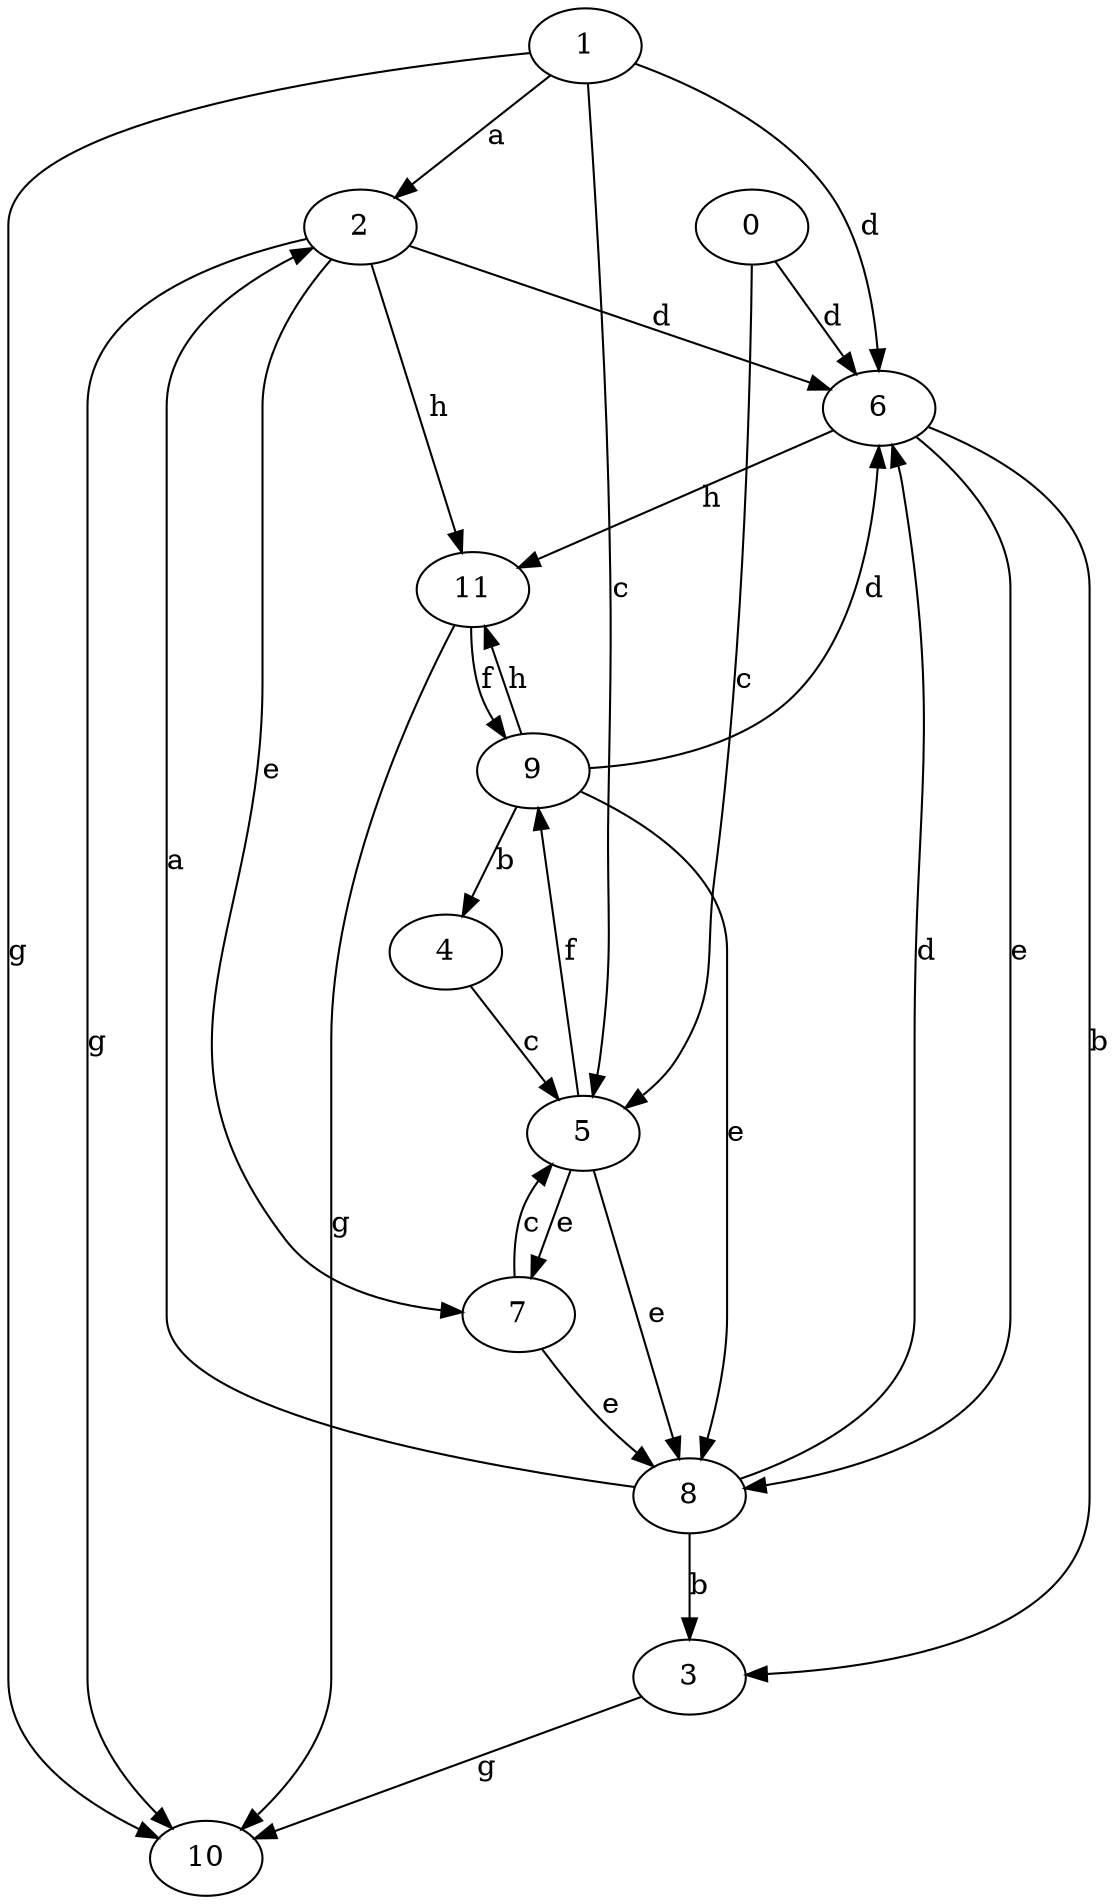 strict digraph  {
1;
2;
3;
4;
5;
6;
0;
7;
8;
9;
10;
11;
1 -> 2  [label=a];
1 -> 5  [label=c];
1 -> 6  [label=d];
1 -> 10  [label=g];
2 -> 6  [label=d];
2 -> 7  [label=e];
2 -> 10  [label=g];
2 -> 11  [label=h];
3 -> 10  [label=g];
4 -> 5  [label=c];
5 -> 7  [label=e];
5 -> 8  [label=e];
5 -> 9  [label=f];
6 -> 3  [label=b];
6 -> 8  [label=e];
6 -> 11  [label=h];
0 -> 5  [label=c];
0 -> 6  [label=d];
7 -> 5  [label=c];
7 -> 8  [label=e];
8 -> 2  [label=a];
8 -> 3  [label=b];
8 -> 6  [label=d];
9 -> 4  [label=b];
9 -> 6  [label=d];
9 -> 8  [label=e];
9 -> 11  [label=h];
11 -> 9  [label=f];
11 -> 10  [label=g];
}
